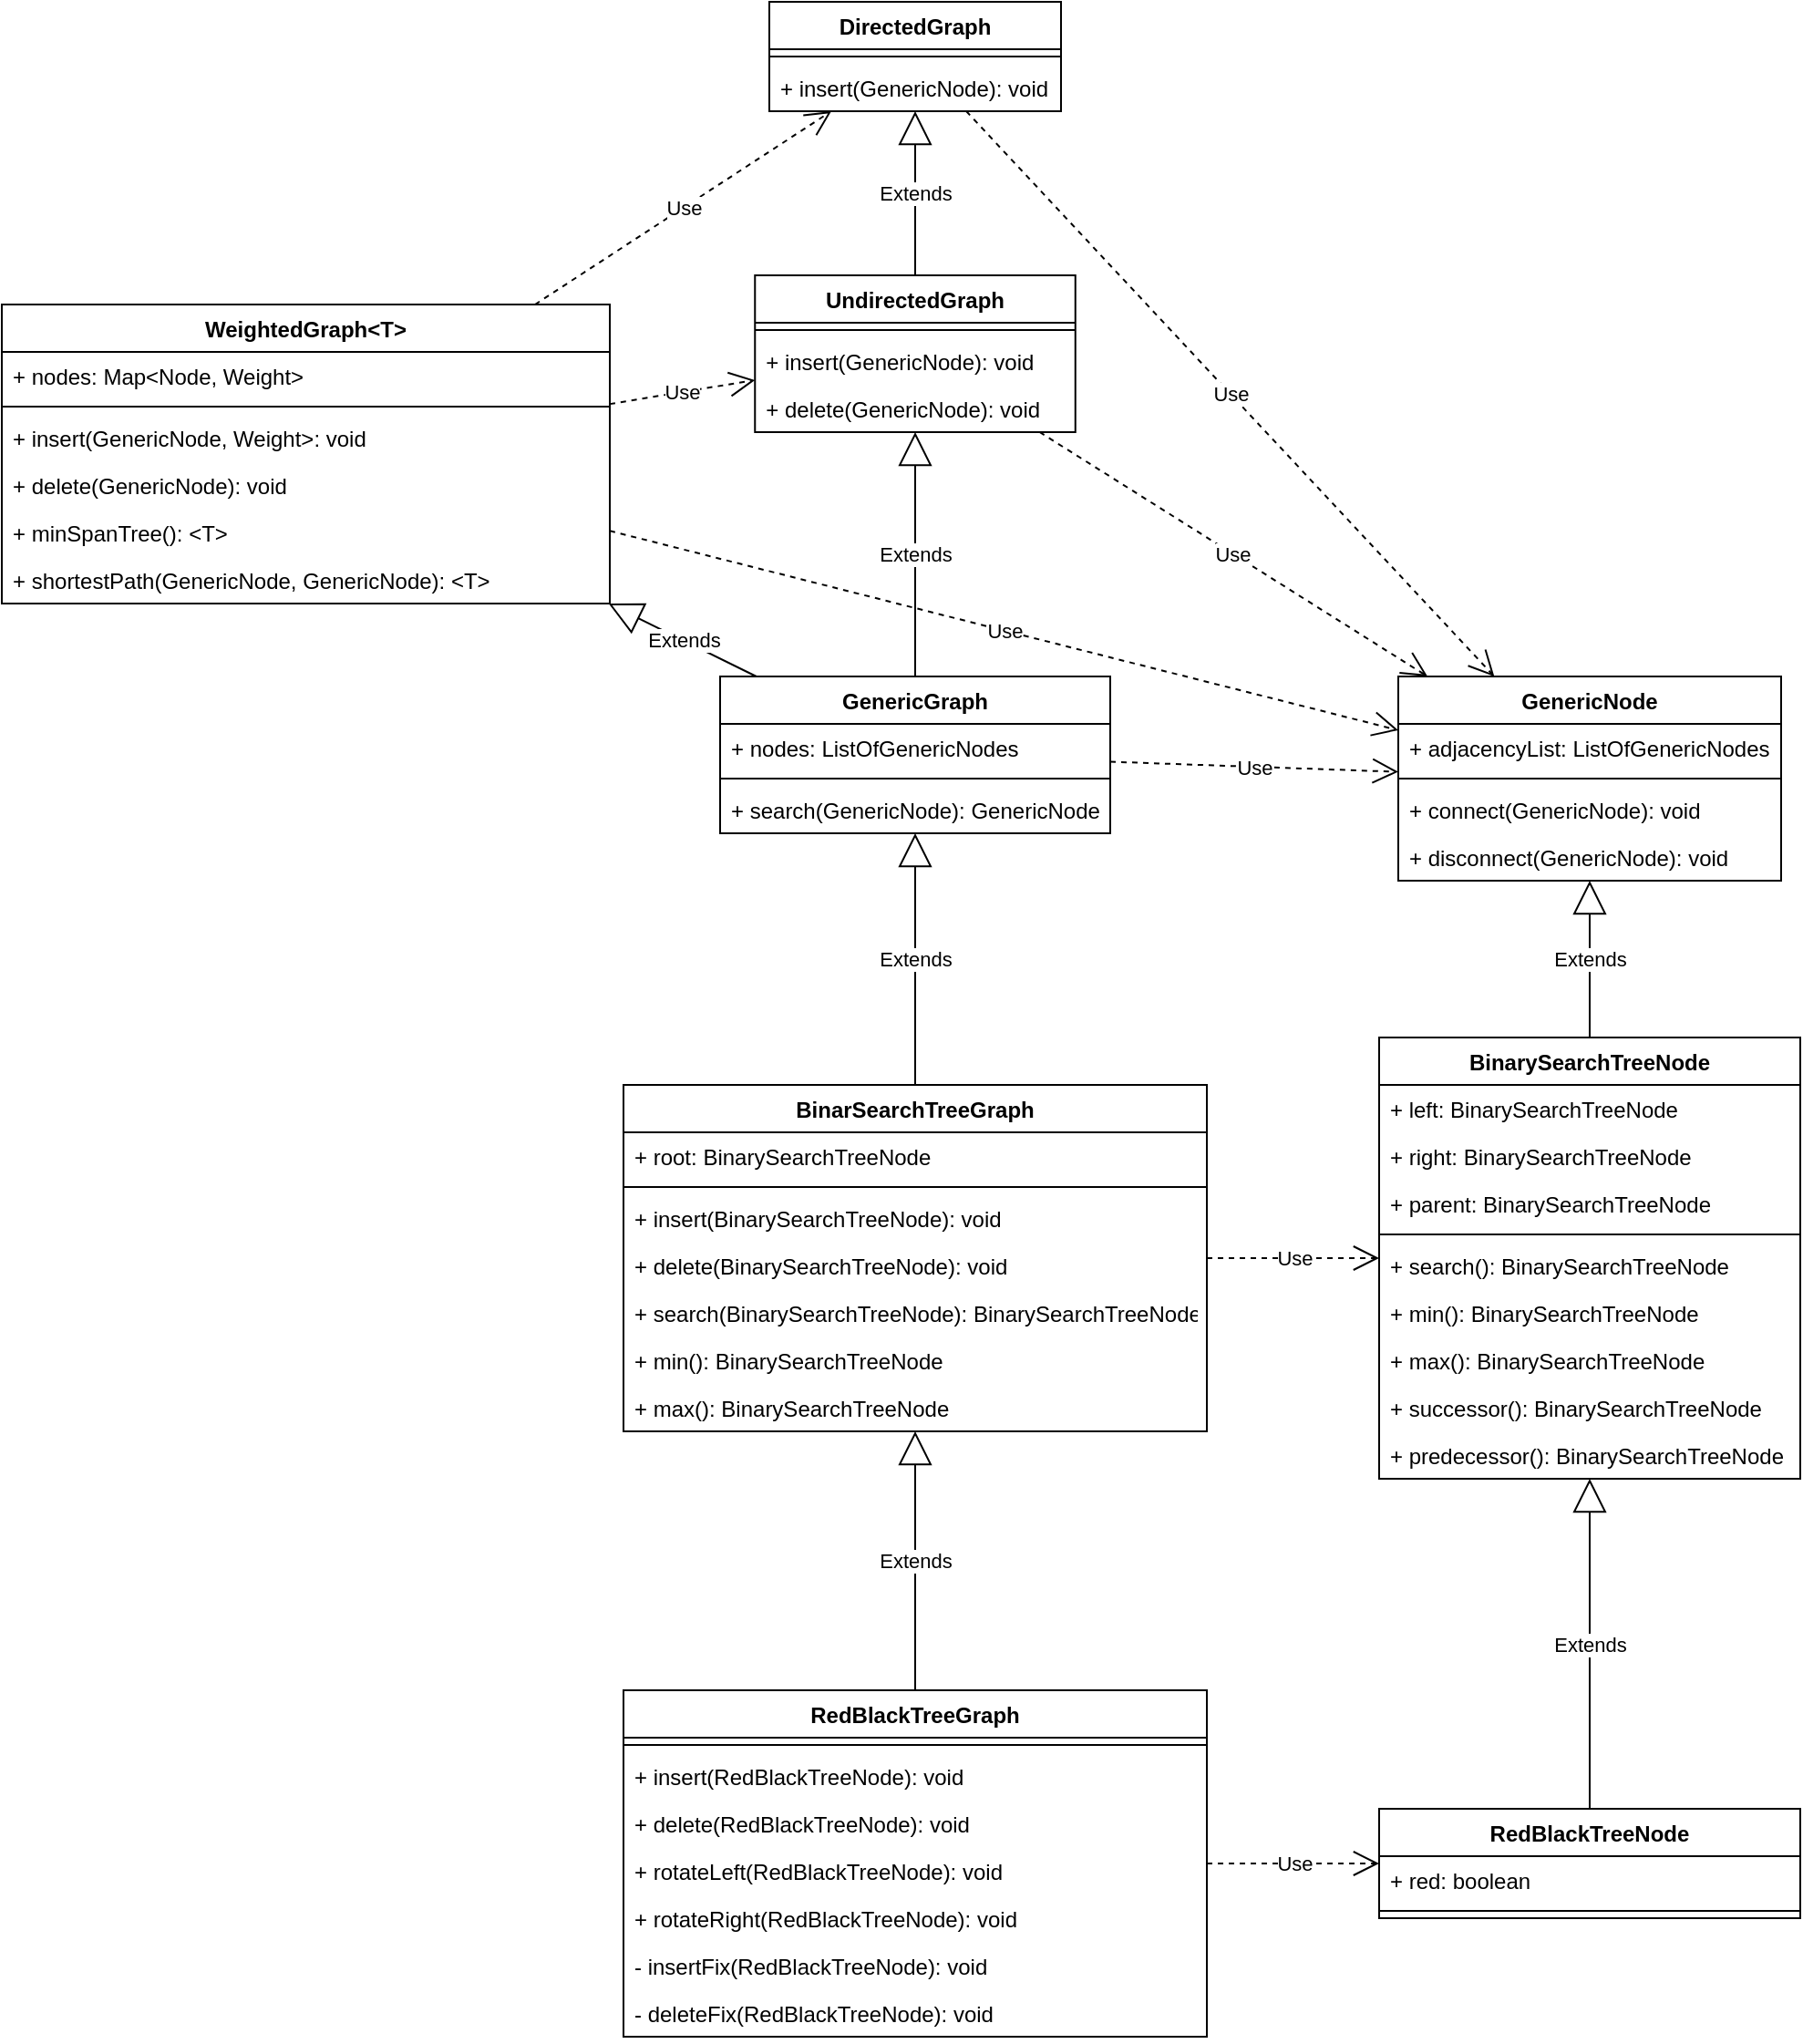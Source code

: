 <mxfile version="15.5.4" type="embed"><diagram id="C5RBs43oDa-KdzZeNtuy" name="Page-1"><mxGraphModel dx="1588" dy="1845" grid="1" gridSize="10" guides="1" tooltips="1" connect="1" arrows="1" fold="1" page="1" pageScale="1" pageWidth="827" pageHeight="1169" math="0" shadow="0"><root><mxCell id="WIyWlLk6GJQsqaUBKTNV-0"/><mxCell id="WIyWlLk6GJQsqaUBKTNV-1" parent="WIyWlLk6GJQsqaUBKTNV-0"/><mxCell id="eS6HoDvDFkSvX2eC2Q-J-0" value="GenericGraph" style="swimlane;fontStyle=1;align=center;verticalAlign=top;childLayout=stackLayout;horizontal=1;startSize=26;horizontalStack=0;resizeParent=1;resizeParentMax=0;resizeLast=0;collapsible=1;marginBottom=0;" parent="WIyWlLk6GJQsqaUBKTNV-1" vertex="1"><mxGeometry x="144" y="40" width="214" height="86" as="geometry"/></mxCell><mxCell id="eS6HoDvDFkSvX2eC2Q-J-1" value="+ nodes: ListOfGenericNodes" style="text;strokeColor=none;fillColor=none;align=left;verticalAlign=top;spacingLeft=4;spacingRight=4;overflow=hidden;rotatable=0;points=[[0,0.5],[1,0.5]];portConstraint=eastwest;" parent="eS6HoDvDFkSvX2eC2Q-J-0" vertex="1"><mxGeometry y="26" width="214" height="26" as="geometry"/></mxCell><mxCell id="eS6HoDvDFkSvX2eC2Q-J-2" value="" style="line;strokeWidth=1;fillColor=none;align=left;verticalAlign=middle;spacingTop=-1;spacingLeft=3;spacingRight=3;rotatable=0;labelPosition=right;points=[];portConstraint=eastwest;" parent="eS6HoDvDFkSvX2eC2Q-J-0" vertex="1"><mxGeometry y="52" width="214" height="8" as="geometry"/></mxCell><mxCell id="eS6HoDvDFkSvX2eC2Q-J-39" value="+ search(GenericNode): GenericNode" style="text;strokeColor=none;fillColor=none;align=left;verticalAlign=top;spacingLeft=4;spacingRight=4;overflow=hidden;rotatable=0;points=[[0,0.5],[1,0.5]];portConstraint=eastwest;" parent="eS6HoDvDFkSvX2eC2Q-J-0" vertex="1"><mxGeometry y="60" width="214" height="26" as="geometry"/></mxCell><mxCell id="eS6HoDvDFkSvX2eC2Q-J-8" value="GenericNode" style="swimlane;fontStyle=1;align=center;verticalAlign=top;childLayout=stackLayout;horizontal=1;startSize=26;horizontalStack=0;resizeParent=1;resizeParentMax=0;resizeLast=0;collapsible=1;marginBottom=0;" parent="WIyWlLk6GJQsqaUBKTNV-1" vertex="1"><mxGeometry x="516" y="40" width="210" height="112" as="geometry"/></mxCell><mxCell id="eS6HoDvDFkSvX2eC2Q-J-9" value="+ adjacencyList: ListOfGenericNodes" style="text;strokeColor=none;fillColor=none;align=left;verticalAlign=top;spacingLeft=4;spacingRight=4;overflow=hidden;rotatable=0;points=[[0,0.5],[1,0.5]];portConstraint=eastwest;" parent="eS6HoDvDFkSvX2eC2Q-J-8" vertex="1"><mxGeometry y="26" width="210" height="26" as="geometry"/></mxCell><mxCell id="eS6HoDvDFkSvX2eC2Q-J-10" value="" style="line;strokeWidth=1;fillColor=none;align=left;verticalAlign=middle;spacingTop=-1;spacingLeft=3;spacingRight=3;rotatable=0;labelPosition=right;points=[];portConstraint=eastwest;" parent="eS6HoDvDFkSvX2eC2Q-J-8" vertex="1"><mxGeometry y="52" width="210" height="8" as="geometry"/></mxCell><mxCell id="eS6HoDvDFkSvX2eC2Q-J-11" value="+ connect(GenericNode): void" style="text;strokeColor=none;fillColor=none;align=left;verticalAlign=top;spacingLeft=4;spacingRight=4;overflow=hidden;rotatable=0;points=[[0,0.5],[1,0.5]];portConstraint=eastwest;" parent="eS6HoDvDFkSvX2eC2Q-J-8" vertex="1"><mxGeometry y="60" width="210" height="26" as="geometry"/></mxCell><mxCell id="0" value="+ disconnect(GenericNode): void" style="text;strokeColor=none;fillColor=none;align=left;verticalAlign=top;spacingLeft=4;spacingRight=4;overflow=hidden;rotatable=0;points=[[0,0.5],[1,0.5]];portConstraint=eastwest;" vertex="1" parent="eS6HoDvDFkSvX2eC2Q-J-8"><mxGeometry y="86" width="210" height="26" as="geometry"/></mxCell><mxCell id="eS6HoDvDFkSvX2eC2Q-J-12" value="BinarySearchTreeNode" style="swimlane;fontStyle=1;align=center;verticalAlign=top;childLayout=stackLayout;horizontal=1;startSize=26;horizontalStack=0;resizeParent=1;resizeParentMax=0;resizeLast=0;collapsible=1;marginBottom=0;" parent="WIyWlLk6GJQsqaUBKTNV-1" vertex="1"><mxGeometry x="505.5" y="238" width="231" height="242" as="geometry"/></mxCell><mxCell id="eS6HoDvDFkSvX2eC2Q-J-13" value="+ left: BinarySearchTreeNode" style="text;strokeColor=none;fillColor=none;align=left;verticalAlign=top;spacingLeft=4;spacingRight=4;overflow=hidden;rotatable=0;points=[[0,0.5],[1,0.5]];portConstraint=eastwest;" parent="eS6HoDvDFkSvX2eC2Q-J-12" vertex="1"><mxGeometry y="26" width="231" height="26" as="geometry"/></mxCell><mxCell id="eS6HoDvDFkSvX2eC2Q-J-16" value="+ right: BinarySearchTreeNode" style="text;strokeColor=none;fillColor=none;align=left;verticalAlign=top;spacingLeft=4;spacingRight=4;overflow=hidden;rotatable=0;points=[[0,0.5],[1,0.5]];portConstraint=eastwest;" parent="eS6HoDvDFkSvX2eC2Q-J-12" vertex="1"><mxGeometry y="52" width="231" height="26" as="geometry"/></mxCell><mxCell id="eS6HoDvDFkSvX2eC2Q-J-17" value="+ parent: BinarySearchTreeNode" style="text;strokeColor=none;fillColor=none;align=left;verticalAlign=top;spacingLeft=4;spacingRight=4;overflow=hidden;rotatable=0;points=[[0,0.5],[1,0.5]];portConstraint=eastwest;" parent="eS6HoDvDFkSvX2eC2Q-J-12" vertex="1"><mxGeometry y="78" width="231" height="26" as="geometry"/></mxCell><mxCell id="eS6HoDvDFkSvX2eC2Q-J-14" value="" style="line;strokeWidth=1;fillColor=none;align=left;verticalAlign=middle;spacingTop=-1;spacingLeft=3;spacingRight=3;rotatable=0;labelPosition=right;points=[];portConstraint=eastwest;" parent="eS6HoDvDFkSvX2eC2Q-J-12" vertex="1"><mxGeometry y="104" width="231" height="8" as="geometry"/></mxCell><mxCell id="eS6HoDvDFkSvX2eC2Q-J-28" value="+ search(): BinarySearchTreeNode" style="text;strokeColor=none;fillColor=none;align=left;verticalAlign=top;spacingLeft=4;spacingRight=4;overflow=hidden;rotatable=0;points=[[0,0.5],[1,0.5]];portConstraint=eastwest;" parent="eS6HoDvDFkSvX2eC2Q-J-12" vertex="1"><mxGeometry y="112" width="231" height="26" as="geometry"/></mxCell><mxCell id="eS6HoDvDFkSvX2eC2Q-J-31" value="+ min(): BinarySearchTreeNode" style="text;strokeColor=none;fillColor=none;align=left;verticalAlign=top;spacingLeft=4;spacingRight=4;overflow=hidden;rotatable=0;points=[[0,0.5],[1,0.5]];portConstraint=eastwest;" parent="eS6HoDvDFkSvX2eC2Q-J-12" vertex="1"><mxGeometry y="138" width="231" height="26" as="geometry"/></mxCell><mxCell id="eS6HoDvDFkSvX2eC2Q-J-30" value="+ max(): BinarySearchTreeNode" style="text;strokeColor=none;fillColor=none;align=left;verticalAlign=top;spacingLeft=4;spacingRight=4;overflow=hidden;rotatable=0;points=[[0,0.5],[1,0.5]];portConstraint=eastwest;" parent="eS6HoDvDFkSvX2eC2Q-J-12" vertex="1"><mxGeometry y="164" width="231" height="26" as="geometry"/></mxCell><mxCell id="eS6HoDvDFkSvX2eC2Q-J-33" value="+ successor(): BinarySearchTreeNode" style="text;strokeColor=none;fillColor=none;align=left;verticalAlign=top;spacingLeft=4;spacingRight=4;overflow=hidden;rotatable=0;points=[[0,0.5],[1,0.5]];portConstraint=eastwest;" parent="eS6HoDvDFkSvX2eC2Q-J-12" vertex="1"><mxGeometry y="190" width="231" height="26" as="geometry"/></mxCell><mxCell id="eS6HoDvDFkSvX2eC2Q-J-32" value="+ predecessor(): BinarySearchTreeNode" style="text;strokeColor=none;fillColor=none;align=left;verticalAlign=top;spacingLeft=4;spacingRight=4;overflow=hidden;rotatable=0;points=[[0,0.5],[1,0.5]];portConstraint=eastwest;" parent="eS6HoDvDFkSvX2eC2Q-J-12" vertex="1"><mxGeometry y="216" width="231" height="26" as="geometry"/></mxCell><mxCell id="eS6HoDvDFkSvX2eC2Q-J-18" value="BinarSearchTreeGraph" style="swimlane;fontStyle=1;align=center;verticalAlign=top;childLayout=stackLayout;horizontal=1;startSize=26;horizontalStack=0;resizeParent=1;resizeParentMax=0;resizeLast=0;collapsible=1;marginBottom=0;" parent="WIyWlLk6GJQsqaUBKTNV-1" vertex="1"><mxGeometry x="91" y="264" width="320" height="190" as="geometry"/></mxCell><mxCell id="eS6HoDvDFkSvX2eC2Q-J-19" value="+ root: BinarySearchTreeNode" style="text;strokeColor=none;fillColor=none;align=left;verticalAlign=top;spacingLeft=4;spacingRight=4;overflow=hidden;rotatable=0;points=[[0,0.5],[1,0.5]];portConstraint=eastwest;" parent="eS6HoDvDFkSvX2eC2Q-J-18" vertex="1"><mxGeometry y="26" width="320" height="26" as="geometry"/></mxCell><mxCell id="eS6HoDvDFkSvX2eC2Q-J-20" value="" style="line;strokeWidth=1;fillColor=none;align=left;verticalAlign=middle;spacingTop=-1;spacingLeft=3;spacingRight=3;rotatable=0;labelPosition=right;points=[];portConstraint=eastwest;" parent="eS6HoDvDFkSvX2eC2Q-J-18" vertex="1"><mxGeometry y="52" width="320" height="8" as="geometry"/></mxCell><mxCell id="eS6HoDvDFkSvX2eC2Q-J-22" value="+ insert(BinarySearchTreeNode): void" style="text;strokeColor=none;fillColor=none;align=left;verticalAlign=top;spacingLeft=4;spacingRight=4;overflow=hidden;rotatable=0;points=[[0,0.5],[1,0.5]];portConstraint=eastwest;" parent="eS6HoDvDFkSvX2eC2Q-J-18" vertex="1"><mxGeometry y="60" width="320" height="26" as="geometry"/></mxCell><mxCell id="eS6HoDvDFkSvX2eC2Q-J-23" value="+ delete(BinarySearchTreeNode): void" style="text;strokeColor=none;fillColor=none;align=left;verticalAlign=top;spacingLeft=4;spacingRight=4;overflow=hidden;rotatable=0;points=[[0,0.5],[1,0.5]];portConstraint=eastwest;" parent="eS6HoDvDFkSvX2eC2Q-J-18" vertex="1"><mxGeometry y="86" width="320" height="26" as="geometry"/></mxCell><mxCell id="eS6HoDvDFkSvX2eC2Q-J-26" value="+ search(BinarySearchTreeNode): BinarySearchTreeNode" style="text;strokeColor=none;fillColor=none;align=left;verticalAlign=top;spacingLeft=4;spacingRight=4;overflow=hidden;rotatable=0;points=[[0,0.5],[1,0.5]];portConstraint=eastwest;" parent="eS6HoDvDFkSvX2eC2Q-J-18" vertex="1"><mxGeometry y="112" width="320" height="26" as="geometry"/></mxCell><mxCell id="eS6HoDvDFkSvX2eC2Q-J-27" value="+ min(): BinarySearchTreeNode" style="text;strokeColor=none;fillColor=none;align=left;verticalAlign=top;spacingLeft=4;spacingRight=4;overflow=hidden;rotatable=0;points=[[0,0.5],[1,0.5]];portConstraint=eastwest;" parent="eS6HoDvDFkSvX2eC2Q-J-18" vertex="1"><mxGeometry y="138" width="320" height="26" as="geometry"/></mxCell><mxCell id="eS6HoDvDFkSvX2eC2Q-J-25" value="+ max(): BinarySearchTreeNode" style="text;strokeColor=none;fillColor=none;align=left;verticalAlign=top;spacingLeft=4;spacingRight=4;overflow=hidden;rotatable=0;points=[[0,0.5],[1,0.5]];portConstraint=eastwest;" parent="eS6HoDvDFkSvX2eC2Q-J-18" vertex="1"><mxGeometry y="164" width="320" height="26" as="geometry"/></mxCell><mxCell id="eS6HoDvDFkSvX2eC2Q-J-40" value="Extends" style="endArrow=block;endSize=16;endFill=0;html=1;rounded=0;" parent="WIyWlLk6GJQsqaUBKTNV-1" source="eS6HoDvDFkSvX2eC2Q-J-12" target="eS6HoDvDFkSvX2eC2Q-J-8" edge="1"><mxGeometry width="160" relative="1" as="geometry"><mxPoint x="345.5" y="660" as="sourcePoint"/><mxPoint x="505.5" y="660" as="targetPoint"/></mxGeometry></mxCell><mxCell id="eS6HoDvDFkSvX2eC2Q-J-41" value="Extends" style="endArrow=block;endSize=16;endFill=0;html=1;rounded=0;" parent="WIyWlLk6GJQsqaUBKTNV-1" source="eS6HoDvDFkSvX2eC2Q-J-18" target="eS6HoDvDFkSvX2eC2Q-J-0" edge="1"><mxGeometry width="160" relative="1" as="geometry"><mxPoint x="520" y="585" as="sourcePoint"/><mxPoint x="680" y="585" as="targetPoint"/></mxGeometry></mxCell><mxCell id="eS6HoDvDFkSvX2eC2Q-J-42" value="Use" style="endArrow=open;endSize=12;dashed=1;html=1;rounded=0;" parent="WIyWlLk6GJQsqaUBKTNV-1" source="eS6HoDvDFkSvX2eC2Q-J-18" target="eS6HoDvDFkSvX2eC2Q-J-12" edge="1"><mxGeometry width="160" relative="1" as="geometry"><mxPoint x="251" y="540" as="sourcePoint"/><mxPoint x="411" y="540" as="targetPoint"/></mxGeometry></mxCell><mxCell id="eS6HoDvDFkSvX2eC2Q-J-43" value="Use" style="endArrow=open;endSize=12;dashed=1;html=1;rounded=0;" parent="WIyWlLk6GJQsqaUBKTNV-1" source="eS6HoDvDFkSvX2eC2Q-J-0" target="eS6HoDvDFkSvX2eC2Q-J-8" edge="1"><mxGeometry width="160" relative="1" as="geometry"><mxPoint x="120" y="620" as="sourcePoint"/><mxPoint x="280" y="620" as="targetPoint"/></mxGeometry></mxCell><mxCell id="eS6HoDvDFkSvX2eC2Q-J-52" value="RedBlackTreeNode" style="swimlane;fontStyle=1;align=center;verticalAlign=top;childLayout=stackLayout;horizontal=1;startSize=26;horizontalStack=0;resizeParent=1;resizeParentMax=0;resizeLast=0;collapsible=1;marginBottom=0;" parent="WIyWlLk6GJQsqaUBKTNV-1" vertex="1"><mxGeometry x="505.5" y="661" width="231" height="60" as="geometry"/></mxCell><mxCell id="eS6HoDvDFkSvX2eC2Q-J-73" value="+ red: boolean" style="text;strokeColor=none;fillColor=none;align=left;verticalAlign=top;spacingLeft=4;spacingRight=4;overflow=hidden;rotatable=0;points=[[0,0.5],[1,0.5]];portConstraint=eastwest;" parent="eS6HoDvDFkSvX2eC2Q-J-52" vertex="1"><mxGeometry y="26" width="231" height="26" as="geometry"/></mxCell><mxCell id="eS6HoDvDFkSvX2eC2Q-J-56" value="" style="line;strokeWidth=1;fillColor=none;align=left;verticalAlign=middle;spacingTop=-1;spacingLeft=3;spacingRight=3;rotatable=0;labelPosition=right;points=[];portConstraint=eastwest;" parent="eS6HoDvDFkSvX2eC2Q-J-52" vertex="1"><mxGeometry y="52" width="231" height="8" as="geometry"/></mxCell><mxCell id="eS6HoDvDFkSvX2eC2Q-J-62" value="RedBlackTreeGraph" style="swimlane;fontStyle=1;align=center;verticalAlign=top;childLayout=stackLayout;horizontal=1;startSize=26;horizontalStack=0;resizeParent=1;resizeParentMax=0;resizeLast=0;collapsible=1;marginBottom=0;" parent="WIyWlLk6GJQsqaUBKTNV-1" vertex="1"><mxGeometry x="91" y="596" width="320" height="190" as="geometry"/></mxCell><mxCell id="eS6HoDvDFkSvX2eC2Q-J-64" value="" style="line;strokeWidth=1;fillColor=none;align=left;verticalAlign=middle;spacingTop=-1;spacingLeft=3;spacingRight=3;rotatable=0;labelPosition=right;points=[];portConstraint=eastwest;" parent="eS6HoDvDFkSvX2eC2Q-J-62" vertex="1"><mxGeometry y="26" width="320" height="8" as="geometry"/></mxCell><mxCell id="eS6HoDvDFkSvX2eC2Q-J-65" value="+ insert(RedBlackTreeNode): void" style="text;strokeColor=none;fillColor=none;align=left;verticalAlign=top;spacingLeft=4;spacingRight=4;overflow=hidden;rotatable=0;points=[[0,0.5],[1,0.5]];portConstraint=eastwest;" parent="eS6HoDvDFkSvX2eC2Q-J-62" vertex="1"><mxGeometry y="34" width="320" height="26" as="geometry"/></mxCell><mxCell id="eS6HoDvDFkSvX2eC2Q-J-66" value="+ delete(RedBlackTreeNode): void" style="text;strokeColor=none;fillColor=none;align=left;verticalAlign=top;spacingLeft=4;spacingRight=4;overflow=hidden;rotatable=0;points=[[0,0.5],[1,0.5]];portConstraint=eastwest;" parent="eS6HoDvDFkSvX2eC2Q-J-62" vertex="1"><mxGeometry y="60" width="320" height="26" as="geometry"/></mxCell><mxCell id="eS6HoDvDFkSvX2eC2Q-J-75" value="+ rotateLeft(RedBlackTreeNode): void" style="text;strokeColor=none;fillColor=none;align=left;verticalAlign=top;spacingLeft=4;spacingRight=4;overflow=hidden;rotatable=0;points=[[0,0.5],[1,0.5]];portConstraint=eastwest;" parent="eS6HoDvDFkSvX2eC2Q-J-62" vertex="1"><mxGeometry y="86" width="320" height="26" as="geometry"/></mxCell><mxCell id="eS6HoDvDFkSvX2eC2Q-J-76" value="+ rotateRight(RedBlackTreeNode): void" style="text;strokeColor=none;fillColor=none;align=left;verticalAlign=top;spacingLeft=4;spacingRight=4;overflow=hidden;rotatable=0;points=[[0,0.5],[1,0.5]];portConstraint=eastwest;" parent="eS6HoDvDFkSvX2eC2Q-J-62" vertex="1"><mxGeometry y="112" width="320" height="26" as="geometry"/></mxCell><mxCell id="eS6HoDvDFkSvX2eC2Q-J-77" value="- insertFix(RedBlackTreeNode): void" style="text;strokeColor=none;fillColor=none;align=left;verticalAlign=top;spacingLeft=4;spacingRight=4;overflow=hidden;rotatable=0;points=[[0,0.5],[1,0.5]];portConstraint=eastwest;" parent="eS6HoDvDFkSvX2eC2Q-J-62" vertex="1"><mxGeometry y="138" width="320" height="26" as="geometry"/></mxCell><mxCell id="eS6HoDvDFkSvX2eC2Q-J-78" value="- deleteFix(RedBlackTreeNode): void" style="text;strokeColor=none;fillColor=none;align=left;verticalAlign=top;spacingLeft=4;spacingRight=4;overflow=hidden;rotatable=0;points=[[0,0.5],[1,0.5]];portConstraint=eastwest;" parent="eS6HoDvDFkSvX2eC2Q-J-62" vertex="1"><mxGeometry y="164" width="320" height="26" as="geometry"/></mxCell><mxCell id="eS6HoDvDFkSvX2eC2Q-J-70" value="Use" style="endArrow=open;endSize=12;dashed=1;html=1;rounded=0;" parent="WIyWlLk6GJQsqaUBKTNV-1" source="eS6HoDvDFkSvX2eC2Q-J-62" target="eS6HoDvDFkSvX2eC2Q-J-52" edge="1"><mxGeometry width="160" relative="1" as="geometry"><mxPoint x="251" y="872" as="sourcePoint"/><mxPoint x="411" y="872" as="targetPoint"/></mxGeometry></mxCell><mxCell id="eS6HoDvDFkSvX2eC2Q-J-71" value="Extends" style="endArrow=block;endSize=16;endFill=0;html=1;rounded=0;" parent="WIyWlLk6GJQsqaUBKTNV-1" source="eS6HoDvDFkSvX2eC2Q-J-52" target="eS6HoDvDFkSvX2eC2Q-J-12" edge="1"><mxGeometry width="160" relative="1" as="geometry"><mxPoint x="330" y="480" as="sourcePoint"/><mxPoint x="490" y="480" as="targetPoint"/></mxGeometry></mxCell><mxCell id="eS6HoDvDFkSvX2eC2Q-J-72" value="Extends" style="endArrow=block;endSize=16;endFill=0;html=1;rounded=0;" parent="WIyWlLk6GJQsqaUBKTNV-1" source="eS6HoDvDFkSvX2eC2Q-J-62" target="eS6HoDvDFkSvX2eC2Q-J-18" edge="1"><mxGeometry width="160" relative="1" as="geometry"><mxPoint x="330" y="480" as="sourcePoint"/><mxPoint x="490" y="480" as="targetPoint"/></mxGeometry></mxCell><mxCell id="yFcrIbK3tD3mlh5QORiN-0" value="WeightedGraph&lt;T&gt;" style="swimlane;fontStyle=1;align=center;verticalAlign=top;childLayout=stackLayout;horizontal=1;startSize=26;horizontalStack=0;resizeParent=1;resizeParentMax=0;resizeLast=0;collapsible=1;marginBottom=0;" parent="WIyWlLk6GJQsqaUBKTNV-1" vertex="1"><mxGeometry x="-250" y="-164" width="333.5" height="164" as="geometry"/></mxCell><mxCell id="yFcrIbK3tD3mlh5QORiN-1" value="+ nodes: Map&lt;Node, Weight&gt;" style="text;strokeColor=none;fillColor=none;align=left;verticalAlign=top;spacingLeft=4;spacingRight=4;overflow=hidden;rotatable=0;points=[[0,0.5],[1,0.5]];portConstraint=eastwest;" parent="yFcrIbK3tD3mlh5QORiN-0" vertex="1"><mxGeometry y="26" width="333.5" height="26" as="geometry"/></mxCell><mxCell id="yFcrIbK3tD3mlh5QORiN-2" value="" style="line;strokeWidth=1;fillColor=none;align=left;verticalAlign=middle;spacingTop=-1;spacingLeft=3;spacingRight=3;rotatable=0;labelPosition=right;points=[];portConstraint=eastwest;" parent="yFcrIbK3tD3mlh5QORiN-0" vertex="1"><mxGeometry y="52" width="333.5" height="8" as="geometry"/></mxCell><mxCell id="yFcrIbK3tD3mlh5QORiN-3" value="+ insert(GenericNode, Weight&gt;: void" style="text;strokeColor=none;fillColor=none;align=left;verticalAlign=top;spacingLeft=4;spacingRight=4;overflow=hidden;rotatable=0;points=[[0,0.5],[1,0.5]];portConstraint=eastwest;" parent="yFcrIbK3tD3mlh5QORiN-0" vertex="1"><mxGeometry y="60" width="333.5" height="26" as="geometry"/></mxCell><mxCell id="yFcrIbK3tD3mlh5QORiN-4" value="+ delete(GenericNode): void" style="text;strokeColor=none;fillColor=none;align=left;verticalAlign=top;spacingLeft=4;spacingRight=4;overflow=hidden;rotatable=0;points=[[0,0.5],[1,0.5]];portConstraint=eastwest;" parent="yFcrIbK3tD3mlh5QORiN-0" vertex="1"><mxGeometry y="86" width="333.5" height="26" as="geometry"/></mxCell><mxCell id="yFcrIbK3tD3mlh5QORiN-5" value="+ minSpanTree(): &lt;T&gt;" style="text;strokeColor=none;fillColor=none;align=left;verticalAlign=top;spacingLeft=4;spacingRight=4;overflow=hidden;rotatable=0;points=[[0,0.5],[1,0.5]];portConstraint=eastwest;" parent="yFcrIbK3tD3mlh5QORiN-0" vertex="1"><mxGeometry y="112" width="333.5" height="26" as="geometry"/></mxCell><mxCell id="qK0qUKL3-IAERw0iEWZI-0" value="+ shortestPath(GenericNode, GenericNode): &lt;T&gt;" style="text;strokeColor=none;fillColor=none;align=left;verticalAlign=top;spacingLeft=4;spacingRight=4;overflow=hidden;rotatable=0;points=[[0,0.5],[1,0.5]];portConstraint=eastwest;" parent="yFcrIbK3tD3mlh5QORiN-0" vertex="1"><mxGeometry y="138" width="333.5" height="26" as="geometry"/></mxCell><mxCell id="qK0qUKL3-IAERw0iEWZI-1" value="UndirectedGraph" style="swimlane;fontStyle=1;align=center;verticalAlign=top;childLayout=stackLayout;horizontal=1;startSize=26;horizontalStack=0;resizeParent=1;resizeParentMax=0;resizeLast=0;collapsible=1;marginBottom=0;" parent="WIyWlLk6GJQsqaUBKTNV-1" vertex="1"><mxGeometry x="163.13" y="-180" width="175.75" height="86" as="geometry"/></mxCell><mxCell id="qK0qUKL3-IAERw0iEWZI-3" value="" style="line;strokeWidth=1;fillColor=none;align=left;verticalAlign=middle;spacingTop=-1;spacingLeft=3;spacingRight=3;rotatable=0;labelPosition=right;points=[];portConstraint=eastwest;" parent="qK0qUKL3-IAERw0iEWZI-1" vertex="1"><mxGeometry y="26" width="175.75" height="8" as="geometry"/></mxCell><mxCell id="qK0qUKL3-IAERw0iEWZI-4" value="+ insert(GenericNode): void" style="text;strokeColor=none;fillColor=none;align=left;verticalAlign=top;spacingLeft=4;spacingRight=4;overflow=hidden;rotatable=0;points=[[0,0.5],[1,0.5]];portConstraint=eastwest;" parent="qK0qUKL3-IAERw0iEWZI-1" vertex="1"><mxGeometry y="34" width="175.75" height="26" as="geometry"/></mxCell><mxCell id="qK0qUKL3-IAERw0iEWZI-5" value="+ delete(GenericNode): void" style="text;strokeColor=none;fillColor=none;align=left;verticalAlign=top;spacingLeft=4;spacingRight=4;overflow=hidden;rotatable=0;points=[[0,0.5],[1,0.5]];portConstraint=eastwest;" parent="qK0qUKL3-IAERw0iEWZI-1" vertex="1"><mxGeometry y="60" width="175.75" height="26" as="geometry"/></mxCell><mxCell id="qK0qUKL3-IAERw0iEWZI-6" value="DirectedGraph" style="swimlane;fontStyle=1;align=center;verticalAlign=top;childLayout=stackLayout;horizontal=1;startSize=26;horizontalStack=0;resizeParent=1;resizeParentMax=0;resizeLast=0;collapsible=1;marginBottom=0;" parent="WIyWlLk6GJQsqaUBKTNV-1" vertex="1"><mxGeometry x="171" y="-330" width="160" height="60" as="geometry"/></mxCell><mxCell id="qK0qUKL3-IAERw0iEWZI-8" value="" style="line;strokeWidth=1;fillColor=none;align=left;verticalAlign=middle;spacingTop=-1;spacingLeft=3;spacingRight=3;rotatable=0;labelPosition=right;points=[];portConstraint=eastwest;" parent="qK0qUKL3-IAERw0iEWZI-6" vertex="1"><mxGeometry y="26" width="160" height="8" as="geometry"/></mxCell><mxCell id="qK0qUKL3-IAERw0iEWZI-9" value="+ insert(GenericNode): void" style="text;strokeColor=none;fillColor=none;align=left;verticalAlign=top;spacingLeft=4;spacingRight=4;overflow=hidden;rotatable=0;points=[[0,0.5],[1,0.5]];portConstraint=eastwest;" parent="qK0qUKL3-IAERw0iEWZI-6" vertex="1"><mxGeometry y="34" width="160" height="26" as="geometry"/></mxCell><mxCell id="qK0qUKL3-IAERw0iEWZI-10" value="Extends" style="endArrow=block;endSize=16;endFill=0;html=1;rounded=0;" parent="WIyWlLk6GJQsqaUBKTNV-1" source="qK0qUKL3-IAERw0iEWZI-1" target="qK0qUKL3-IAERw0iEWZI-6" edge="1"><mxGeometry width="160" relative="1" as="geometry"><mxPoint x="330" y="-40" as="sourcePoint"/><mxPoint x="490" y="-40" as="targetPoint"/></mxGeometry></mxCell><mxCell id="qK0qUKL3-IAERw0iEWZI-11" value="Extends" style="endArrow=block;endSize=16;endFill=0;html=1;rounded=0;" parent="WIyWlLk6GJQsqaUBKTNV-1" source="eS6HoDvDFkSvX2eC2Q-J-0" target="qK0qUKL3-IAERw0iEWZI-1" edge="1"><mxGeometry width="160" relative="1" as="geometry"><mxPoint x="330" y="-40" as="sourcePoint"/><mxPoint x="490" y="-40" as="targetPoint"/></mxGeometry></mxCell><mxCell id="qK0qUKL3-IAERw0iEWZI-12" value="Extends" style="endArrow=block;endSize=16;endFill=0;html=1;rounded=0;" parent="WIyWlLk6GJQsqaUBKTNV-1" source="eS6HoDvDFkSvX2eC2Q-J-0" target="yFcrIbK3tD3mlh5QORiN-0" edge="1"><mxGeometry width="160" relative="1" as="geometry"><mxPoint x="330" y="-40" as="sourcePoint"/><mxPoint x="490" y="-40" as="targetPoint"/></mxGeometry></mxCell><mxCell id="qK0qUKL3-IAERw0iEWZI-13" value="Use" style="endArrow=open;endSize=12;dashed=1;html=1;rounded=0;" parent="WIyWlLk6GJQsqaUBKTNV-1" source="yFcrIbK3tD3mlh5QORiN-0" target="qK0qUKL3-IAERw0iEWZI-6" edge="1"><mxGeometry width="160" relative="1" as="geometry"><mxPoint x="330" y="-40" as="sourcePoint"/><mxPoint x="490" y="-40" as="targetPoint"/></mxGeometry></mxCell><mxCell id="qK0qUKL3-IAERw0iEWZI-14" value="Use" style="endArrow=open;endSize=12;dashed=1;html=1;rounded=0;" parent="WIyWlLk6GJQsqaUBKTNV-1" source="yFcrIbK3tD3mlh5QORiN-0" target="qK0qUKL3-IAERw0iEWZI-1" edge="1"><mxGeometry width="160" relative="1" as="geometry"><mxPoint x="330" y="-40" as="sourcePoint"/><mxPoint x="490" y="-40" as="targetPoint"/></mxGeometry></mxCell><mxCell id="qK0qUKL3-IAERw0iEWZI-15" value="Use" style="endArrow=open;endSize=12;dashed=1;html=1;rounded=0;" parent="WIyWlLk6GJQsqaUBKTNV-1" source="yFcrIbK3tD3mlh5QORiN-0" target="eS6HoDvDFkSvX2eC2Q-J-8" edge="1"><mxGeometry width="160" relative="1" as="geometry"><mxPoint x="330" y="-40" as="sourcePoint"/><mxPoint x="490" y="-40" as="targetPoint"/></mxGeometry></mxCell><mxCell id="qK0qUKL3-IAERw0iEWZI-16" value="Use" style="endArrow=open;endSize=12;dashed=1;html=1;rounded=0;" parent="WIyWlLk6GJQsqaUBKTNV-1" source="qK0qUKL3-IAERw0iEWZI-6" target="eS6HoDvDFkSvX2eC2Q-J-8" edge="1"><mxGeometry width="160" relative="1" as="geometry"><mxPoint x="330" y="-40" as="sourcePoint"/><mxPoint x="490" y="-40" as="targetPoint"/></mxGeometry></mxCell><mxCell id="qK0qUKL3-IAERw0iEWZI-17" value="Use" style="endArrow=open;endSize=12;dashed=1;html=1;rounded=0;" parent="WIyWlLk6GJQsqaUBKTNV-1" source="qK0qUKL3-IAERw0iEWZI-1" target="eS6HoDvDFkSvX2eC2Q-J-8" edge="1"><mxGeometry width="160" relative="1" as="geometry"><mxPoint x="330" y="-40" as="sourcePoint"/><mxPoint x="490" y="-40" as="targetPoint"/></mxGeometry></mxCell></root></mxGraphModel></diagram></mxfile>
